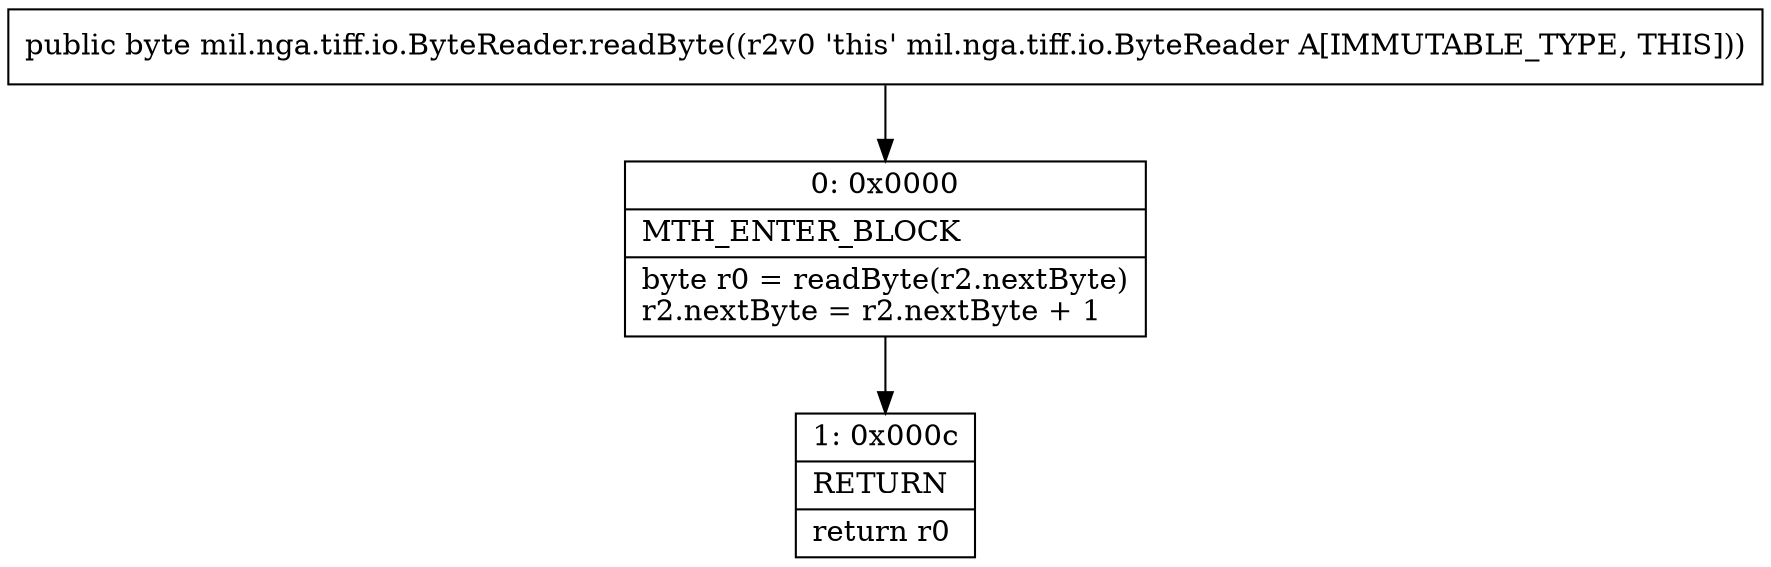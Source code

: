 digraph "CFG formil.nga.tiff.io.ByteReader.readByte()B" {
Node_0 [shape=record,label="{0\:\ 0x0000|MTH_ENTER_BLOCK\l|byte r0 = readByte(r2.nextByte)\lr2.nextByte = r2.nextByte + 1\l}"];
Node_1 [shape=record,label="{1\:\ 0x000c|RETURN\l|return r0\l}"];
MethodNode[shape=record,label="{public byte mil.nga.tiff.io.ByteReader.readByte((r2v0 'this' mil.nga.tiff.io.ByteReader A[IMMUTABLE_TYPE, THIS])) }"];
MethodNode -> Node_0;
Node_0 -> Node_1;
}

